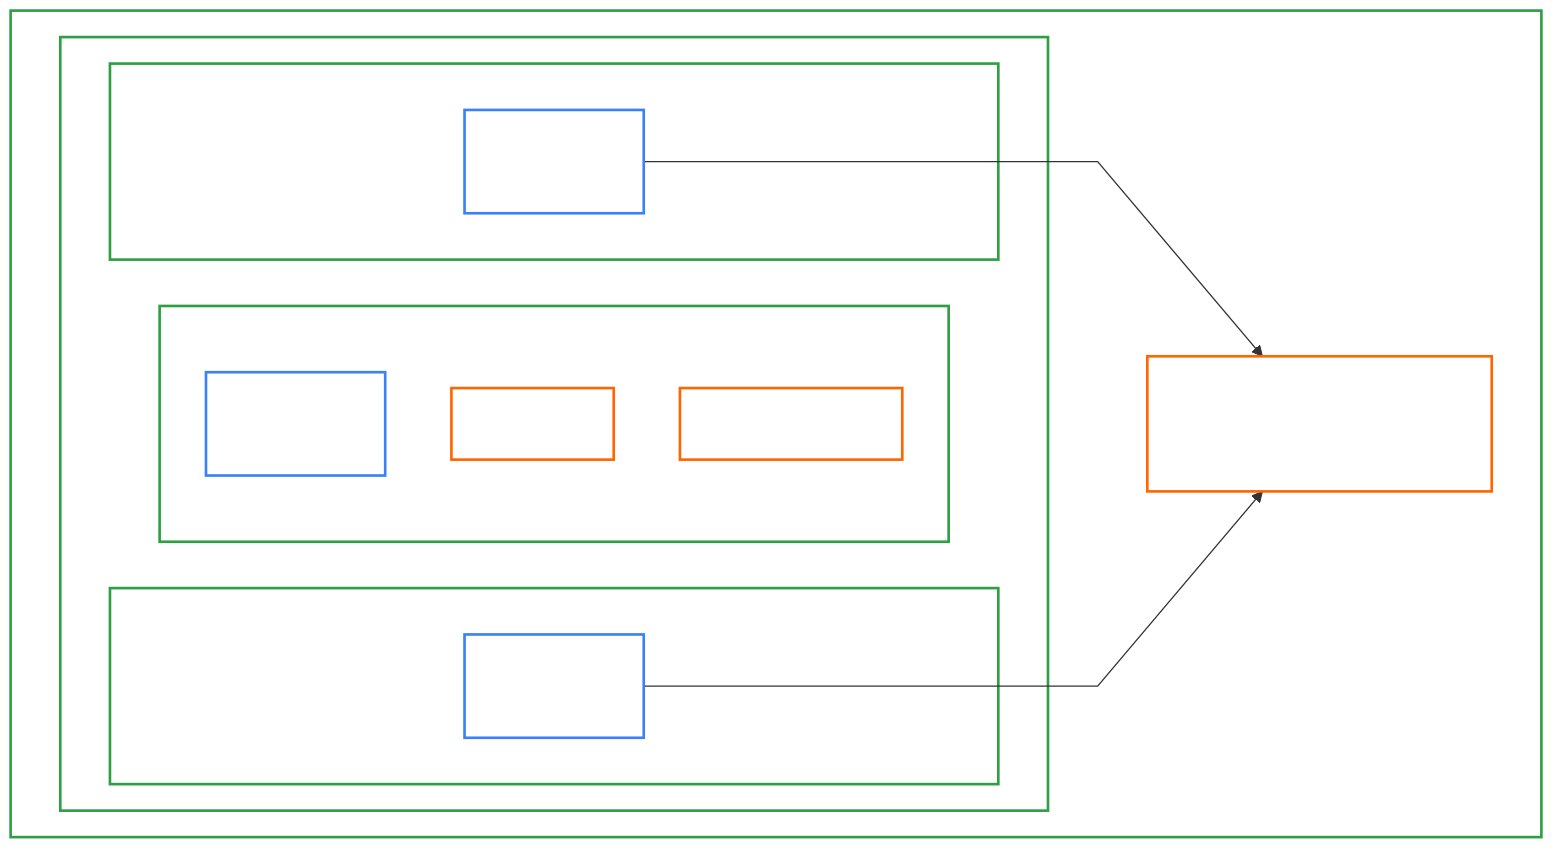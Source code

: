 %%{init: {'flowchart' : {'curve' : 'linear'}}}%%
flowchart TB
    subgraph host["Host Kubernetes Cluster"]
        subgraph vclusters[" "]
            direction LR
            subgraph vc1["vCluster 1"]
                W1["Team 1<br/>Workloads"]
            end

            subgraph vc2["vCluster 2"]
                direction TB
                W2["Team 2<br/>Workloads"]
                Ingress2["• Ingress"]
                CertManager2["• Cert Manager"]
            end

            subgraph vc3["vCluster 3"]
                W3["Team 3<br/>Workloads"]
            end
        end

        Shared["Shared Services<br/>(Cert Manager, Ingress Controller)"]
    end

    W1 --> Shared
    W3 --> Shared

    classDef cluster fill:transparent,stroke:#2ea043,stroke-width:2px,color:#fff
    classDef workload fill:transparent,stroke:#3b82f6,stroke-width:2px,color:#fff
    classDef service fill:transparent,stroke:#FF6600,stroke-width:2px,color:#fff

    class vc1,vc2,vc3 cluster
    class W1,W2,W3 workload
    class Shared,CertManager2,Ingress2 service